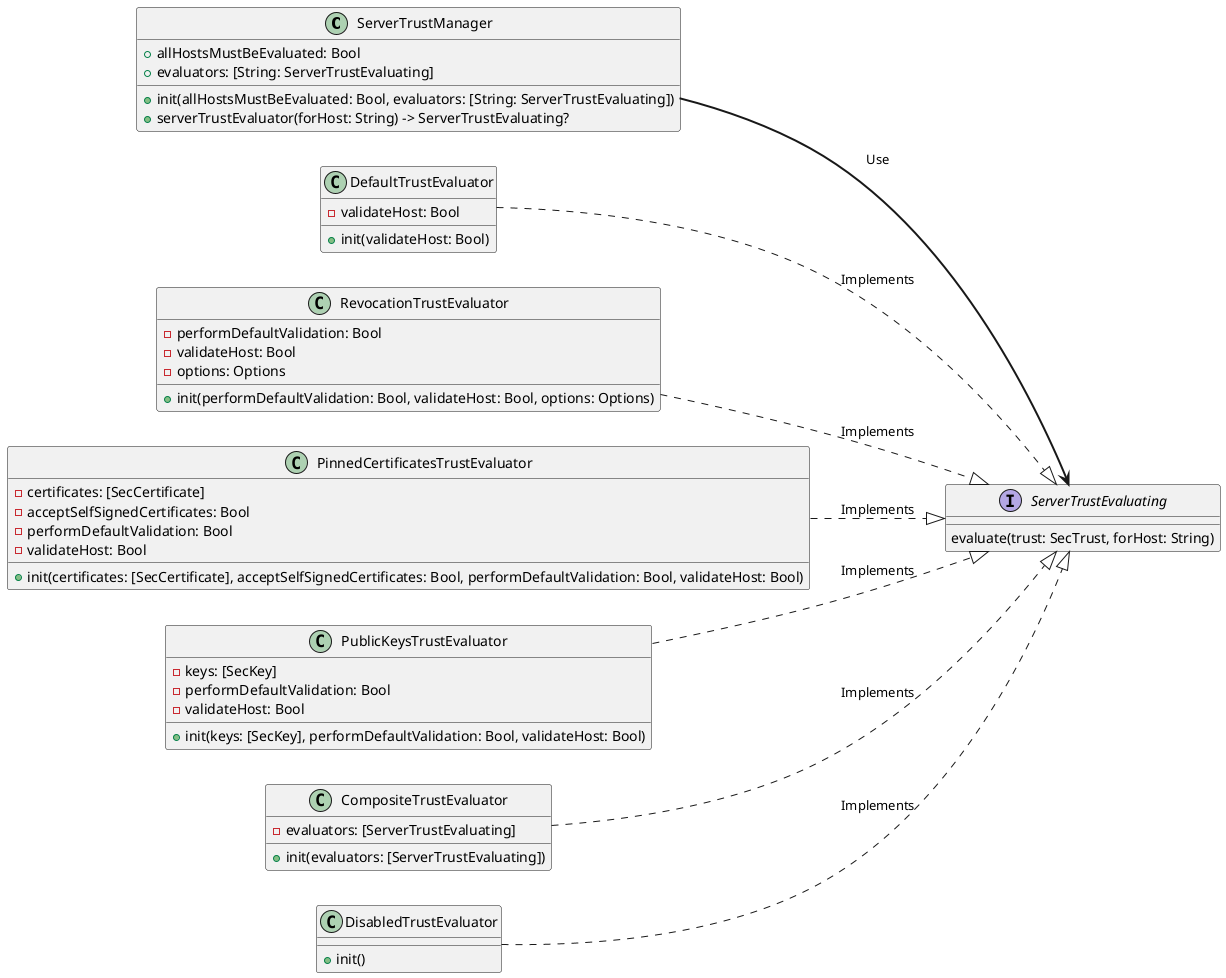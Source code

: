 @startuml Alamofire-ServerTrust

class ServerTrustManager {
    + allHostsMustBeEvaluated: Bool
    + evaluators: [String: ServerTrustEvaluating]
    + init(allHostsMustBeEvaluated: Bool, evaluators: [String: ServerTrustEvaluating])
    + serverTrustEvaluator(forHost: String) -> ServerTrustEvaluating?
}

interface ServerTrustEvaluating {
    evaluate(trust: SecTrust, forHost: String)
}

class DefaultTrustEvaluator {
    - validateHost: Bool
    + init(validateHost: Bool)
}

class RevocationTrustEvaluator {
    - performDefaultValidation: Bool
    - validateHost: Bool
    - options: Options
    + init(performDefaultValidation: Bool, validateHost: Bool, options: Options)
}

class PinnedCertificatesTrustEvaluator {
    - certificates: [SecCertificate]
    - acceptSelfSignedCertificates: Bool
    - performDefaultValidation: Bool
    - validateHost: Bool
    + init(certificates: [SecCertificate], acceptSelfSignedCertificates: Bool, performDefaultValidation: Bool, validateHost: Bool)
}

class PublicKeysTrustEvaluator {
    - keys: [SecKey]
    - performDefaultValidation: Bool
    - validateHost: Bool
    + init(keys: [SecKey], performDefaultValidation: Bool, validateHost: Bool)
}

class CompositeTrustEvaluator {
    - evaluators: [ServerTrustEvaluating]
    + init(evaluators: [ServerTrustEvaluating])
}

' THIS EVALUATOR SHOULD NEVER BE USED IN PRODUCTION!
class DisabledTrustEvaluator {
    + init()
}

left to right direction

ServerTrustManager -[bold]-> ServerTrustEvaluating: Use
DefaultTrustEvaluator ..|> ServerTrustEvaluating: Implements
RevocationTrustEvaluator ..|> ServerTrustEvaluating: Implements
PinnedCertificatesTrustEvaluator ..|> ServerTrustEvaluating: Implements
PublicKeysTrustEvaluator ..|> ServerTrustEvaluating: Implements
CompositeTrustEvaluator ..|> ServerTrustEvaluating: Implements
DisabledTrustEvaluator ..|> ServerTrustEvaluating: Implements

@enduml